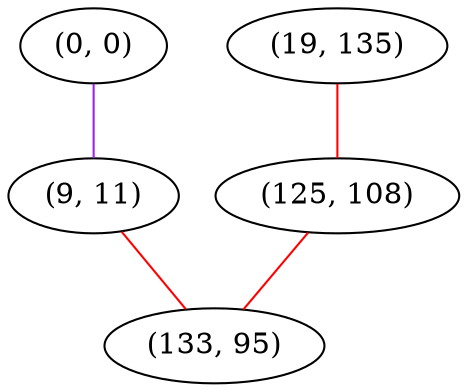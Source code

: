 graph "" {
"(0, 0)";
"(19, 135)";
"(125, 108)";
"(9, 11)";
"(133, 95)";
"(0, 0)" -- "(9, 11)"  [color=purple, key=0, weight=4];
"(19, 135)" -- "(125, 108)"  [color=red, key=0, weight=1];
"(125, 108)" -- "(133, 95)"  [color=red, key=0, weight=1];
"(9, 11)" -- "(133, 95)"  [color=red, key=0, weight=1];
}
